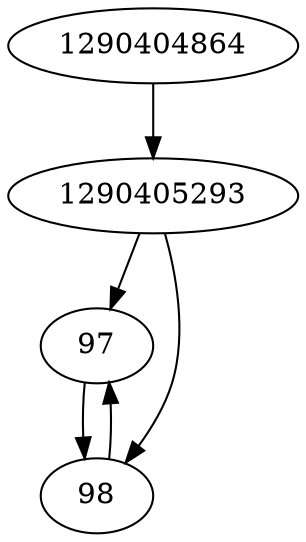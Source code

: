 strict digraph  {
1290404864;
97;
98;
1290405293;
1290404864 -> 1290405293;
97 -> 98;
98 -> 97;
1290405293 -> 97;
1290405293 -> 98;
}
